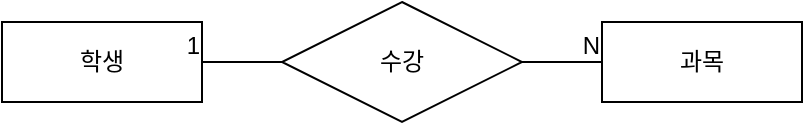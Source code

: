 <mxfile version="21.6.1" type="github">
  <diagram name="페이지-1" id="xHLtVfFAa8tFA3_w6fn9">
    <mxGraphModel dx="750" dy="392" grid="1" gridSize="10" guides="1" tooltips="1" connect="1" arrows="1" fold="1" page="1" pageScale="1" pageWidth="827" pageHeight="1169" background="#FFFFFF" math="0" shadow="0">
      <root>
        <mxCell id="0" />
        <mxCell id="1" parent="0" />
        <mxCell id="_LY8ih94ANXlv8mfPCon-3" value="학생" style="whiteSpace=wrap;html=1;align=center;gradientColor=none;labelBackgroundColor=#FFFFFF;" vertex="1" parent="1">
          <mxGeometry x="340" y="240" width="100" height="40" as="geometry" />
        </mxCell>
        <mxCell id="_LY8ih94ANXlv8mfPCon-4" value="수강" style="shape=rhombus;perimeter=rhombusPerimeter;whiteSpace=wrap;html=1;align=center;labelBackgroundColor=#FFFFFF;" vertex="1" parent="1">
          <mxGeometry x="480" y="230" width="120" height="60" as="geometry" />
        </mxCell>
        <mxCell id="_LY8ih94ANXlv8mfPCon-5" value="과목" style="whiteSpace=wrap;html=1;align=center;gradientColor=none;labelBackgroundColor=#FFFFFF;" vertex="1" parent="1">
          <mxGeometry x="640" y="240" width="100" height="40" as="geometry" />
        </mxCell>
        <mxCell id="_LY8ih94ANXlv8mfPCon-6" value="" style="endArrow=none;html=1;rounded=0;exitX=1;exitY=0.5;exitDx=0;exitDy=0;entryX=0;entryY=0.5;entryDx=0;entryDy=0;labelBackgroundColor=#FFFFFF;" edge="1" parent="1" source="_LY8ih94ANXlv8mfPCon-4" target="_LY8ih94ANXlv8mfPCon-5">
          <mxGeometry relative="1" as="geometry">
            <mxPoint x="370" y="310" as="sourcePoint" />
            <mxPoint x="530" y="310" as="targetPoint" />
          </mxGeometry>
        </mxCell>
        <mxCell id="_LY8ih94ANXlv8mfPCon-7" value="N" style="resizable=0;html=1;whiteSpace=wrap;align=right;verticalAlign=bottom;labelBackgroundColor=#FFFFFF;" connectable="0" vertex="1" parent="_LY8ih94ANXlv8mfPCon-6">
          <mxGeometry x="1" relative="1" as="geometry" />
        </mxCell>
        <mxCell id="_LY8ih94ANXlv8mfPCon-10" value="" style="endArrow=none;html=1;rounded=0;entryX=1;entryY=0.5;entryDx=0;entryDy=0;exitX=0;exitY=0.5;exitDx=0;exitDy=0;labelBackgroundColor=#FFFFFF;" edge="1" parent="1" source="_LY8ih94ANXlv8mfPCon-4" target="_LY8ih94ANXlv8mfPCon-3">
          <mxGeometry relative="1" as="geometry">
            <mxPoint x="370" y="310" as="sourcePoint" />
            <mxPoint x="530" y="310" as="targetPoint" />
          </mxGeometry>
        </mxCell>
        <mxCell id="_LY8ih94ANXlv8mfPCon-11" value="1" style="resizable=0;html=1;whiteSpace=wrap;align=right;verticalAlign=bottom;labelBackgroundColor=#FFFFFF;" connectable="0" vertex="1" parent="_LY8ih94ANXlv8mfPCon-10">
          <mxGeometry x="1" relative="1" as="geometry" />
        </mxCell>
      </root>
    </mxGraphModel>
  </diagram>
</mxfile>

